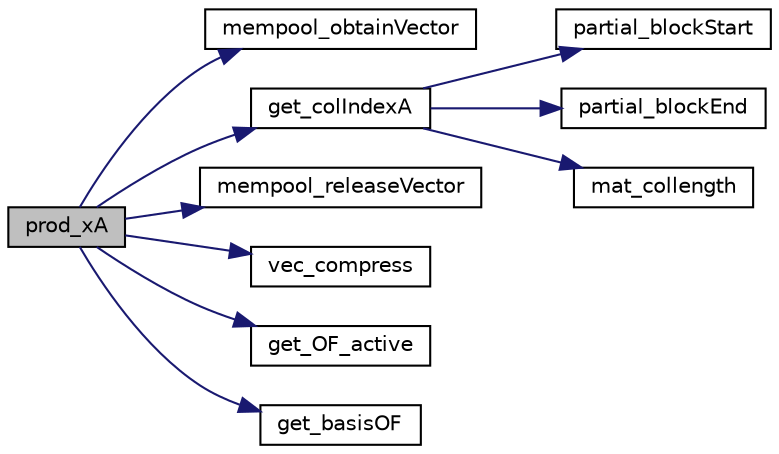 digraph "prod_xA"
{
  edge [fontname="Helvetica",fontsize="10",labelfontname="Helvetica",labelfontsize="10"];
  node [fontname="Helvetica",fontsize="10",shape=record];
  rankdir="LR";
  Node692 [label="prod_xA",height=0.2,width=0.4,color="black", fillcolor="grey75", style="filled", fontcolor="black"];
  Node692 -> Node693 [color="midnightblue",fontsize="10",style="solid",fontname="Helvetica"];
  Node693 [label="mempool_obtainVector",height=0.2,width=0.4,color="black", fillcolor="white", style="filled",URL="$d1/daa/3rd_party_2lpsolve_2build_2include_2lpsolve_2lp__utils_8h.html#a233b90f38c3d8ee45f68c6cf2a52f6c7"];
  Node692 -> Node694 [color="midnightblue",fontsize="10",style="solid",fontname="Helvetica"];
  Node694 [label="get_colIndexA",height=0.2,width=0.4,color="black", fillcolor="white", style="filled",URL="$dc/d9a/lp__matrix_8c.html#a00e1a47f99bafc7bc525936719053bb6"];
  Node694 -> Node695 [color="midnightblue",fontsize="10",style="solid",fontname="Helvetica"];
  Node695 [label="partial_blockStart",height=0.2,width=0.4,color="black", fillcolor="white", style="filled",URL="$d5/d69/3rd_party_2lpsolve_2build_2include_2lpsolve_2lp__price_8h.html#aad871e7628dd08ee91e5186e24673d5a"];
  Node694 -> Node696 [color="midnightblue",fontsize="10",style="solid",fontname="Helvetica"];
  Node696 [label="partial_blockEnd",height=0.2,width=0.4,color="black", fillcolor="white", style="filled",URL="$d5/d69/3rd_party_2lpsolve_2build_2include_2lpsolve_2lp__price_8h.html#a6494d316c18292fc4f62ad39591a383a"];
  Node694 -> Node697 [color="midnightblue",fontsize="10",style="solid",fontname="Helvetica"];
  Node697 [label="mat_collength",height=0.2,width=0.4,color="black", fillcolor="white", style="filled",URL="$dc/d9a/lp__matrix_8c.html#a258da1c9a3b1fedd9704451f7ab7e6f4"];
  Node692 -> Node698 [color="midnightblue",fontsize="10",style="solid",fontname="Helvetica"];
  Node698 [label="mempool_releaseVector",height=0.2,width=0.4,color="black", fillcolor="white", style="filled",URL="$d1/daa/3rd_party_2lpsolve_2build_2include_2lpsolve_2lp__utils_8h.html#a0e98bd3eae05375391aa13a79dc248f9"];
  Node692 -> Node699 [color="midnightblue",fontsize="10",style="solid",fontname="Helvetica"];
  Node699 [label="vec_compress",height=0.2,width=0.4,color="black", fillcolor="white", style="filled",URL="$dc/d9a/lp__matrix_8c.html#a1236d2af75570c5f158edcc0583233a5"];
  Node692 -> Node700 [color="midnightblue",fontsize="10",style="solid",fontname="Helvetica"];
  Node700 [label="get_OF_active",height=0.2,width=0.4,color="black", fillcolor="white", style="filled",URL="$dc/de4/3rd_party_2lpsolve_2build_2include_2lpsolve_2lp__lib_8h.html#aaf55ff4edccac8bf6e8f9345d46e8e50"];
  Node692 -> Node701 [color="midnightblue",fontsize="10",style="solid",fontname="Helvetica"];
  Node701 [label="get_basisOF",height=0.2,width=0.4,color="black", fillcolor="white", style="filled",URL="$dc/de4/3rd_party_2lpsolve_2build_2include_2lpsolve_2lp__lib_8h.html#a1cfe6e6d89b2bd0ab58d3fa4f41db876"];
}
